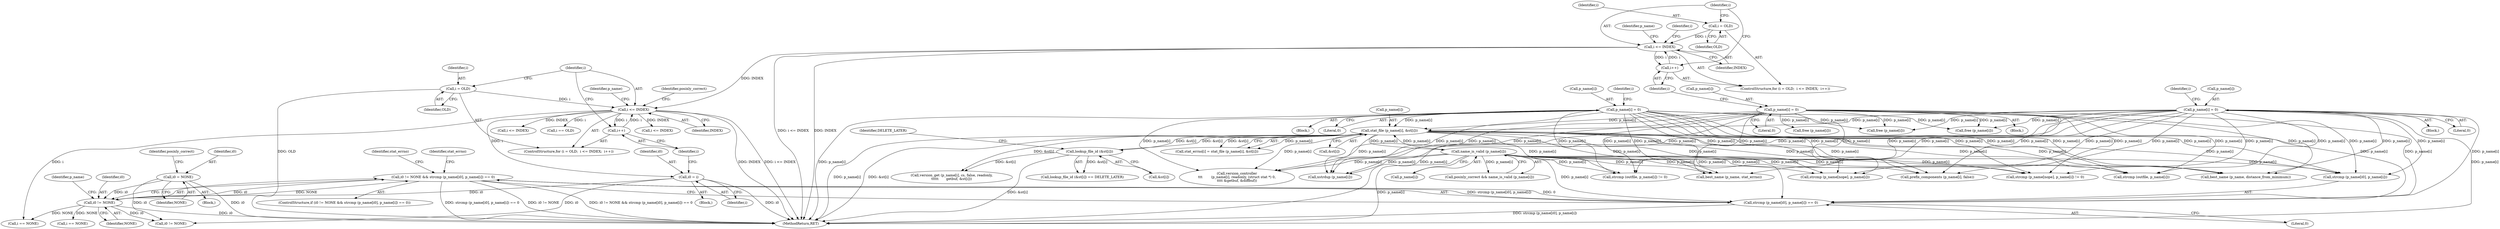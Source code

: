 digraph "0_savannah_17953b5893f7c9835f0dd2a704ba04e0371d2cbd_0@API" {
"1001718" [label="(Call,i0 != NONE && strcmp (p_name[i0], p_name[i]) == 0)"];
"1001719" [label="(Call,i0 != NONE)"];
"1001793" [label="(Call,i0 = i)"];
"1001707" [label="(Call,i <= INDEX)"];
"1001704" [label="(Call,i = OLD)"];
"1001710" [label="(Call,i++)"];
"1000169" [label="(Call,i <= INDEX)"];
"1000166" [label="(Call,i = OLD)"];
"1000172" [label="(Call,i++)"];
"1001675" [label="(Call,i0 = NONE)"];
"1001722" [label="(Call,strcmp (p_name[i0], p_name[i]) == 0)"];
"1000837" [label="(Call,p_name[i] = 0)"];
"1001757" [label="(Call,stat_file (p_name[i], &st[i]))"];
"1000780" [label="(Call,p_name[i] = 0)"];
"1000183" [label="(Call,p_name[i] = 0)"];
"1001788" [label="(Call,name_is_valid (p_name[i]))"];
"1001773" [label="(Call,lookup_file_id (&st[i]))"];
"1001714" [label="(Identifier,p_name)"];
"1000167" [label="(Identifier,i)"];
"1001820" [label="(Call,i <= INDEX)"];
"1002098" [label="(Call,xstrdup (p_name[i]))"];
"1001719" [label="(Call,i0 != NONE)"];
"1002004" [label="(Call,prefix_components (p_name[i], false))"];
"1001677" [label="(Identifier,NONE)"];
"1001718" [label="(Call,i0 != NONE && strcmp (p_name[i0], p_name[i]) == 0)"];
"1001707" [label="(Call,i <= INDEX)"];
"1001758" [label="(Call,p_name[i])"];
"1001722" [label="(Call,strcmp (p_name[i0], p_name[i]) == 0)"];
"1000190" [label="(Identifier,i)"];
"1000832" [label="(Block,)"];
"1001725" [label="(Identifier,p_name)"];
"1001730" [label="(Literal,0)"];
"1000165" [label="(ControlStructure,for (i = OLD;  i <= INDEX;  i++))"];
"1000171" [label="(Identifier,INDEX)"];
"1000172" [label="(Call,i++)"];
"1000837" [label="(Call,p_name[i] = 0)"];
"1001710" [label="(Call,i++)"];
"1001788" [label="(Call,name_is_valid (p_name[i]))"];
"1000178" [label="(Block,)"];
"1001721" [label="(Identifier,NONE)"];
"1001885" [label="(Call,version_get (p_name[i], cs, false, readonly,\n\t\t\t\t\t       getbuf, &st[i]))"];
"1000774" [label="(Identifier,i)"];
"1001862" [label="(Call,version_controller\n\t\t\t        (p_name[i], readonly, (struct stat *) 0,\n\t\t\t\t &getbuf, &diffbuf))"];
"1001794" [label="(Identifier,i0)"];
"1000187" [label="(Literal,0)"];
"1001675" [label="(Call,i0 = NONE)"];
"1001717" [label="(ControlStructure,if (i0 != NONE && strcmp (p_name[i0], p_name[i]) == 0))"];
"1001676" [label="(Identifier,i0)"];
"1001755" [label="(Identifier,stat_errno)"];
"1000170" [label="(Identifier,i)"];
"1001807" [label="(Call,i == NONE)"];
"1001709" [label="(Identifier,INDEX)"];
"1000831" [label="(Identifier,i)"];
"1001989" [label="(Call,i <= INDEX)"];
"1001839" [label="(Call,strcmp (outfile, p_name[i]))"];
"1000176" [label="(Identifier,p_name)"];
"1000781" [label="(Call,p_name[i])"];
"1001711" [label="(Identifier,i)"];
"1000168" [label="(Identifier,OLD)"];
"1001789" [label="(Call,p_name[i])"];
"1001723" [label="(Call,strcmp (p_name[i0], p_name[i]))"];
"1001795" [label="(Identifier,i)"];
"1001706" [label="(Identifier,OLD)"];
"1001774" [label="(Call,&st[i])"];
"1001681" [label="(Identifier,posixly_correct)"];
"1000841" [label="(Literal,0)"];
"1001673" [label="(Block,)"];
"1001793" [label="(Call,i0 = i)"];
"1001798" [label="(Identifier,posixly_correct)"];
"1000169" [label="(Call,i <= INDEX)"];
"1002119" [label="(MethodReturn,RET)"];
"1000173" [label="(Identifier,i)"];
"1001778" [label="(Identifier,DELETE_LATER)"];
"1002049" [label="(Call,best_name (p_name, distance_from_minimum))"];
"1000183" [label="(Call,p_name[i] = 0)"];
"1000775" [label="(Block,)"];
"1001703" [label="(ControlStructure,for (i = OLD;  i <= INDEX;  i++))"];
"1001704" [label="(Call,i = OLD)"];
"1002090" [label="(Call,i == NONE)"];
"1000780" [label="(Call,p_name[i] = 0)"];
"1001753" [label="(Call,stat_errno[i] = stat_file (p_name[i], &st[i]))"];
"1001772" [label="(Call,lookup_file_id (&st[i]) == DELETE_LATER)"];
"1001923" [label="(Call,i0 != NONE)"];
"1001757" [label="(Call,stat_file (p_name[i], &st[i]))"];
"1001773" [label="(Call,lookup_file_id (&st[i]))"];
"1000166" [label="(Call,i = OLD)"];
"1001734" [label="(Identifier,stat_errno)"];
"1001761" [label="(Call,&st[i])"];
"1002063" [label="(Call,i == OLD)"];
"1000179" [label="(Call,free (p_name[i]))"];
"1001838" [label="(Call,strcmp (outfile, p_name[i]) != 0)"];
"1001850" [label="(Call,strcmp (p_name[nope], p_name[i]) != 0)"];
"1000838" [label="(Call,p_name[i])"];
"1000784" [label="(Literal,0)"];
"1000184" [label="(Call,p_name[i])"];
"1000776" [label="(Call,free (p_name[i]))"];
"1000833" [label="(Call,free (p_name[i]))"];
"1001705" [label="(Identifier,i)"];
"1001802" [label="(Call,best_name (p_name, stat_errno))"];
"1001708" [label="(Identifier,i)"];
"1001851" [label="(Call,strcmp (p_name[nope], p_name[i]))"];
"1001786" [label="(Call,posixly_correct && name_is_valid (p_name[i]))"];
"1001716" [label="(Block,)"];
"1001720" [label="(Identifier,i0)"];
"1001718" -> "1001717"  [label="AST: "];
"1001718" -> "1001719"  [label="CFG: "];
"1001718" -> "1001722"  [label="CFG: "];
"1001719" -> "1001718"  [label="AST: "];
"1001722" -> "1001718"  [label="AST: "];
"1001734" -> "1001718"  [label="CFG: "];
"1001755" -> "1001718"  [label="CFG: "];
"1001718" -> "1002119"  [label="DDG: strcmp (p_name[i0], p_name[i]) == 0"];
"1001718" -> "1002119"  [label="DDG: i0 != NONE"];
"1001718" -> "1002119"  [label="DDG: i0 != NONE && strcmp (p_name[i0], p_name[i]) == 0"];
"1001719" -> "1001718"  [label="DDG: i0"];
"1001719" -> "1001718"  [label="DDG: NONE"];
"1001722" -> "1001718"  [label="DDG: strcmp (p_name[i0], p_name[i])"];
"1001722" -> "1001718"  [label="DDG: 0"];
"1001719" -> "1001721"  [label="CFG: "];
"1001720" -> "1001719"  [label="AST: "];
"1001721" -> "1001719"  [label="AST: "];
"1001725" -> "1001719"  [label="CFG: "];
"1001719" -> "1002119"  [label="DDG: i0"];
"1001793" -> "1001719"  [label="DDG: i0"];
"1001675" -> "1001719"  [label="DDG: i0"];
"1001719" -> "1001807"  [label="DDG: NONE"];
"1001719" -> "1001923"  [label="DDG: i0"];
"1001719" -> "1002090"  [label="DDG: NONE"];
"1001793" -> "1001716"  [label="AST: "];
"1001793" -> "1001795"  [label="CFG: "];
"1001794" -> "1001793"  [label="AST: "];
"1001795" -> "1001793"  [label="AST: "];
"1001711" -> "1001793"  [label="CFG: "];
"1001793" -> "1002119"  [label="DDG: i0"];
"1001707" -> "1001793"  [label="DDG: i"];
"1001793" -> "1001923"  [label="DDG: i0"];
"1001707" -> "1001703"  [label="AST: "];
"1001707" -> "1001709"  [label="CFG: "];
"1001708" -> "1001707"  [label="AST: "];
"1001709" -> "1001707"  [label="AST: "];
"1001714" -> "1001707"  [label="CFG: "];
"1001798" -> "1001707"  [label="CFG: "];
"1001707" -> "1002119"  [label="DDG: INDEX"];
"1001707" -> "1002119"  [label="DDG: i <= INDEX"];
"1001704" -> "1001707"  [label="DDG: i"];
"1001710" -> "1001707"  [label="DDG: i"];
"1000169" -> "1001707"  [label="DDG: INDEX"];
"1001707" -> "1001710"  [label="DDG: i"];
"1001707" -> "1001820"  [label="DDG: INDEX"];
"1001707" -> "1001989"  [label="DDG: INDEX"];
"1001707" -> "1002063"  [label="DDG: i"];
"1001707" -> "1002090"  [label="DDG: i"];
"1001704" -> "1001703"  [label="AST: "];
"1001704" -> "1001706"  [label="CFG: "];
"1001705" -> "1001704"  [label="AST: "];
"1001706" -> "1001704"  [label="AST: "];
"1001708" -> "1001704"  [label="CFG: "];
"1001704" -> "1002119"  [label="DDG: OLD"];
"1001710" -> "1001703"  [label="AST: "];
"1001710" -> "1001711"  [label="CFG: "];
"1001711" -> "1001710"  [label="AST: "];
"1001708" -> "1001710"  [label="CFG: "];
"1000169" -> "1000165"  [label="AST: "];
"1000169" -> "1000171"  [label="CFG: "];
"1000170" -> "1000169"  [label="AST: "];
"1000171" -> "1000169"  [label="AST: "];
"1000176" -> "1000169"  [label="CFG: "];
"1000190" -> "1000169"  [label="CFG: "];
"1000169" -> "1002119"  [label="DDG: i <= INDEX"];
"1000169" -> "1002119"  [label="DDG: INDEX"];
"1000166" -> "1000169"  [label="DDG: i"];
"1000172" -> "1000169"  [label="DDG: i"];
"1000169" -> "1000172"  [label="DDG: i"];
"1000166" -> "1000165"  [label="AST: "];
"1000166" -> "1000168"  [label="CFG: "];
"1000167" -> "1000166"  [label="AST: "];
"1000168" -> "1000166"  [label="AST: "];
"1000170" -> "1000166"  [label="CFG: "];
"1000172" -> "1000165"  [label="AST: "];
"1000172" -> "1000173"  [label="CFG: "];
"1000173" -> "1000172"  [label="AST: "];
"1000170" -> "1000172"  [label="CFG: "];
"1001675" -> "1001673"  [label="AST: "];
"1001675" -> "1001677"  [label="CFG: "];
"1001676" -> "1001675"  [label="AST: "];
"1001677" -> "1001675"  [label="AST: "];
"1001681" -> "1001675"  [label="CFG: "];
"1001675" -> "1002119"  [label="DDG: i0"];
"1001675" -> "1001923"  [label="DDG: i0"];
"1001722" -> "1001730"  [label="CFG: "];
"1001723" -> "1001722"  [label="AST: "];
"1001730" -> "1001722"  [label="AST: "];
"1001722" -> "1002119"  [label="DDG: strcmp (p_name[i0], p_name[i])"];
"1000837" -> "1001722"  [label="DDG: p_name[i]"];
"1001757" -> "1001722"  [label="DDG: p_name[i]"];
"1000780" -> "1001722"  [label="DDG: p_name[i]"];
"1000183" -> "1001722"  [label="DDG: p_name[i]"];
"1001788" -> "1001722"  [label="DDG: p_name[i]"];
"1000837" -> "1000832"  [label="AST: "];
"1000837" -> "1000841"  [label="CFG: "];
"1000838" -> "1000837"  [label="AST: "];
"1000841" -> "1000837"  [label="AST: "];
"1000831" -> "1000837"  [label="CFG: "];
"1000837" -> "1002119"  [label="DDG: p_name[i]"];
"1000837" -> "1000776"  [label="DDG: p_name[i]"];
"1000837" -> "1000833"  [label="DDG: p_name[i]"];
"1000837" -> "1001723"  [label="DDG: p_name[i]"];
"1000837" -> "1001757"  [label="DDG: p_name[i]"];
"1000837" -> "1001802"  [label="DDG: p_name[i]"];
"1000837" -> "1001838"  [label="DDG: p_name[i]"];
"1000837" -> "1001839"  [label="DDG: p_name[i]"];
"1000837" -> "1001850"  [label="DDG: p_name[i]"];
"1000837" -> "1001851"  [label="DDG: p_name[i]"];
"1000837" -> "1001862"  [label="DDG: p_name[i]"];
"1000837" -> "1002004"  [label="DDG: p_name[i]"];
"1000837" -> "1002049"  [label="DDG: p_name[i]"];
"1000837" -> "1002098"  [label="DDG: p_name[i]"];
"1001757" -> "1001753"  [label="AST: "];
"1001757" -> "1001761"  [label="CFG: "];
"1001758" -> "1001757"  [label="AST: "];
"1001761" -> "1001757"  [label="AST: "];
"1001753" -> "1001757"  [label="CFG: "];
"1001757" -> "1002119"  [label="DDG: p_name[i]"];
"1001757" -> "1002119"  [label="DDG: &st[i]"];
"1001757" -> "1001723"  [label="DDG: p_name[i]"];
"1001757" -> "1001753"  [label="DDG: p_name[i]"];
"1001757" -> "1001753"  [label="DDG: &st[i]"];
"1000780" -> "1001757"  [label="DDG: p_name[i]"];
"1000183" -> "1001757"  [label="DDG: p_name[i]"];
"1001788" -> "1001757"  [label="DDG: p_name[i]"];
"1001773" -> "1001757"  [label="DDG: &st[i]"];
"1001757" -> "1001773"  [label="DDG: &st[i]"];
"1001757" -> "1001788"  [label="DDG: p_name[i]"];
"1001757" -> "1001802"  [label="DDG: p_name[i]"];
"1001757" -> "1001838"  [label="DDG: p_name[i]"];
"1001757" -> "1001839"  [label="DDG: p_name[i]"];
"1001757" -> "1001850"  [label="DDG: p_name[i]"];
"1001757" -> "1001851"  [label="DDG: p_name[i]"];
"1001757" -> "1001862"  [label="DDG: p_name[i]"];
"1001757" -> "1001885"  [label="DDG: &st[i]"];
"1001757" -> "1002004"  [label="DDG: p_name[i]"];
"1001757" -> "1002049"  [label="DDG: p_name[i]"];
"1001757" -> "1002098"  [label="DDG: p_name[i]"];
"1000780" -> "1000775"  [label="AST: "];
"1000780" -> "1000784"  [label="CFG: "];
"1000781" -> "1000780"  [label="AST: "];
"1000784" -> "1000780"  [label="AST: "];
"1000774" -> "1000780"  [label="CFG: "];
"1000780" -> "1002119"  [label="DDG: p_name[i]"];
"1000780" -> "1000776"  [label="DDG: p_name[i]"];
"1000780" -> "1000833"  [label="DDG: p_name[i]"];
"1000780" -> "1001723"  [label="DDG: p_name[i]"];
"1000780" -> "1001802"  [label="DDG: p_name[i]"];
"1000780" -> "1001838"  [label="DDG: p_name[i]"];
"1000780" -> "1001839"  [label="DDG: p_name[i]"];
"1000780" -> "1001850"  [label="DDG: p_name[i]"];
"1000780" -> "1001851"  [label="DDG: p_name[i]"];
"1000780" -> "1001862"  [label="DDG: p_name[i]"];
"1000780" -> "1002004"  [label="DDG: p_name[i]"];
"1000780" -> "1002049"  [label="DDG: p_name[i]"];
"1000780" -> "1002098"  [label="DDG: p_name[i]"];
"1000183" -> "1000178"  [label="AST: "];
"1000183" -> "1000187"  [label="CFG: "];
"1000184" -> "1000183"  [label="AST: "];
"1000187" -> "1000183"  [label="AST: "];
"1000173" -> "1000183"  [label="CFG: "];
"1000183" -> "1002119"  [label="DDG: p_name[i]"];
"1000183" -> "1000179"  [label="DDG: p_name[i]"];
"1000183" -> "1000776"  [label="DDG: p_name[i]"];
"1000183" -> "1000833"  [label="DDG: p_name[i]"];
"1000183" -> "1001723"  [label="DDG: p_name[i]"];
"1000183" -> "1001802"  [label="DDG: p_name[i]"];
"1000183" -> "1001838"  [label="DDG: p_name[i]"];
"1000183" -> "1001839"  [label="DDG: p_name[i]"];
"1000183" -> "1001850"  [label="DDG: p_name[i]"];
"1000183" -> "1001851"  [label="DDG: p_name[i]"];
"1000183" -> "1001862"  [label="DDG: p_name[i]"];
"1000183" -> "1002004"  [label="DDG: p_name[i]"];
"1000183" -> "1002049"  [label="DDG: p_name[i]"];
"1000183" -> "1002098"  [label="DDG: p_name[i]"];
"1001788" -> "1001786"  [label="AST: "];
"1001788" -> "1001789"  [label="CFG: "];
"1001789" -> "1001788"  [label="AST: "];
"1001786" -> "1001788"  [label="CFG: "];
"1001788" -> "1002119"  [label="DDG: p_name[i]"];
"1001788" -> "1001723"  [label="DDG: p_name[i]"];
"1001788" -> "1001786"  [label="DDG: p_name[i]"];
"1001788" -> "1001802"  [label="DDG: p_name[i]"];
"1001788" -> "1001838"  [label="DDG: p_name[i]"];
"1001788" -> "1001839"  [label="DDG: p_name[i]"];
"1001788" -> "1001850"  [label="DDG: p_name[i]"];
"1001788" -> "1001851"  [label="DDG: p_name[i]"];
"1001788" -> "1001862"  [label="DDG: p_name[i]"];
"1001788" -> "1002004"  [label="DDG: p_name[i]"];
"1001788" -> "1002049"  [label="DDG: p_name[i]"];
"1001788" -> "1002098"  [label="DDG: p_name[i]"];
"1001773" -> "1001772"  [label="AST: "];
"1001773" -> "1001774"  [label="CFG: "];
"1001774" -> "1001773"  [label="AST: "];
"1001778" -> "1001773"  [label="CFG: "];
"1001773" -> "1002119"  [label="DDG: &st[i]"];
"1001773" -> "1001772"  [label="DDG: &st[i]"];
"1001773" -> "1001885"  [label="DDG: &st[i]"];
}
